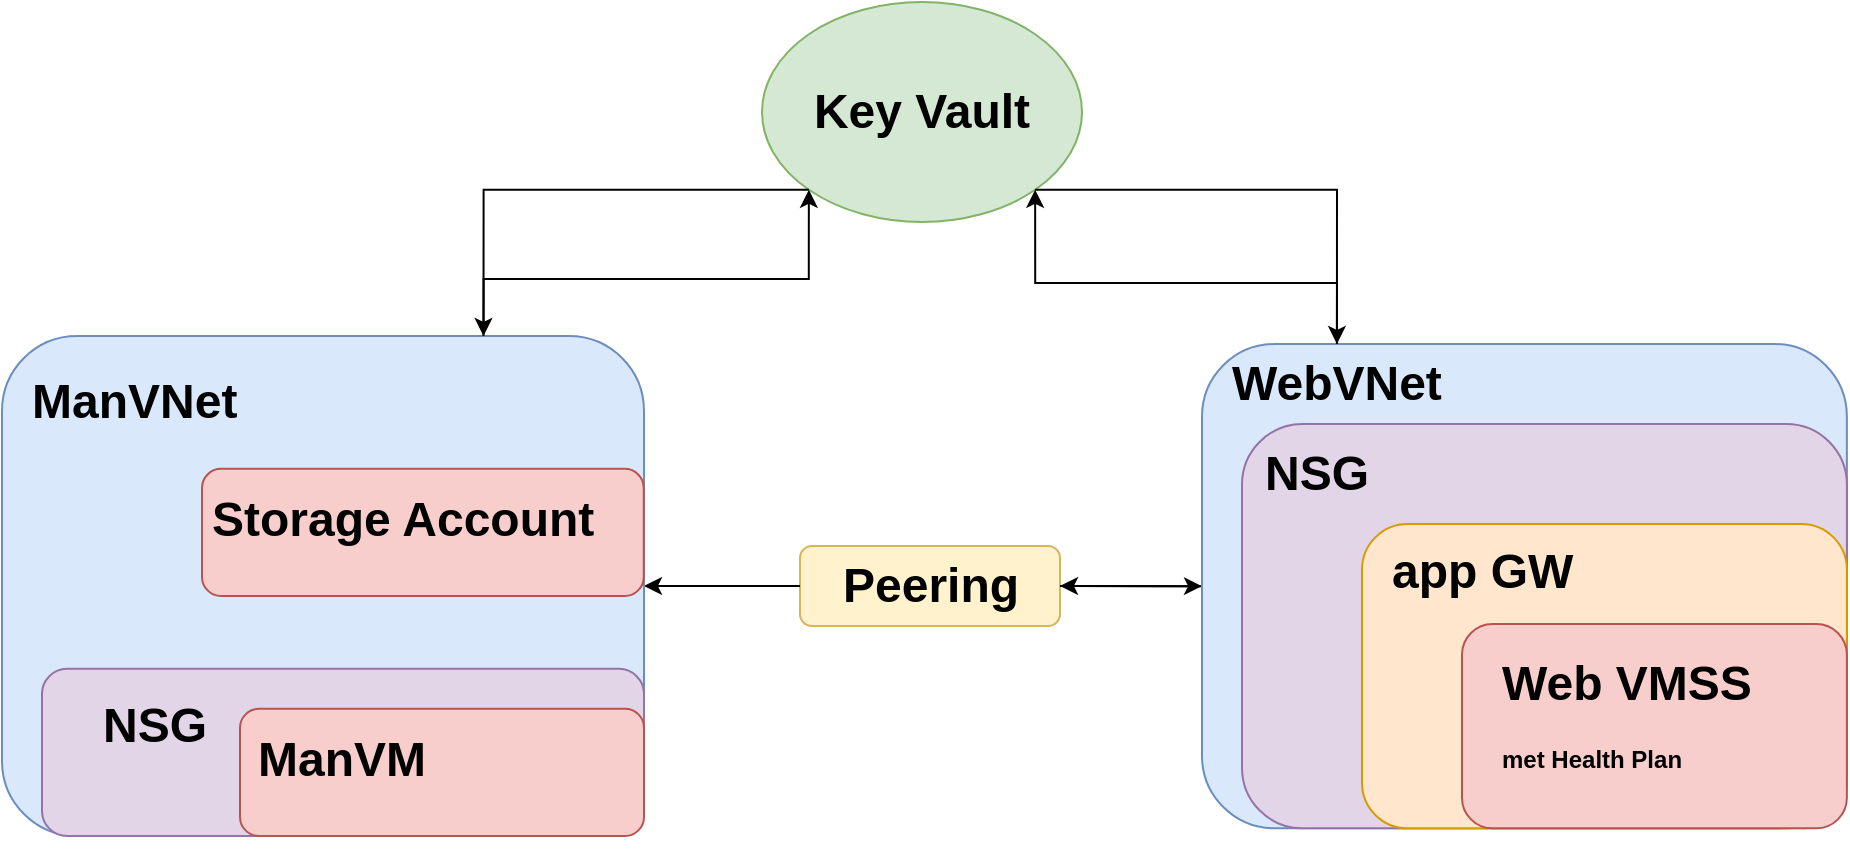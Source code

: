 <mxfile version="23.1.5" type="device">
  <diagram name="Page-1" id="GhjAY5SjDW7EBfkzCjkT">
    <mxGraphModel dx="2074" dy="1204" grid="1" gridSize="10" guides="1" tooltips="1" connect="1" arrows="1" fold="1" page="1" pageScale="1" pageWidth="827" pageHeight="1169" math="0" shadow="0">
      <root>
        <mxCell id="0" />
        <mxCell id="1" parent="0" />
        <mxCell id="GZIDr7UC_KgsGXIt8vkg-6" value="" style="group" parent="1" vertex="1" connectable="0">
          <mxGeometry x="399" y="382" width="130" height="40" as="geometry" />
        </mxCell>
        <mxCell id="GZIDr7UC_KgsGXIt8vkg-7" value="" style="rounded=1;whiteSpace=wrap;html=1;movable=1;resizable=1;rotatable=1;deletable=1;editable=1;locked=0;connectable=1;fillColor=#fff2cc;strokeColor=#d6b656;" parent="GZIDr7UC_KgsGXIt8vkg-6" vertex="1">
          <mxGeometry width="130.0" height="40" as="geometry" />
        </mxCell>
        <mxCell id="GZIDr7UC_KgsGXIt8vkg-8" value="&lt;h1&gt;Peering&lt;/h1&gt;" style="text;html=1;strokeColor=none;fillColor=none;spacing=5;spacingTop=-20;whiteSpace=wrap;overflow=hidden;rounded=0;movable=1;resizable=1;rotatable=1;deletable=1;editable=1;locked=0;connectable=1;align=center;" parent="GZIDr7UC_KgsGXIt8vkg-6" vertex="1">
          <mxGeometry x="15.6" width="98.8" height="40" as="geometry" />
        </mxCell>
        <mxCell id="GZIDr7UC_KgsGXIt8vkg-15" value="" style="group" parent="1" vertex="1" connectable="0">
          <mxGeometry x="380" y="110" width="160" height="110" as="geometry" />
        </mxCell>
        <mxCell id="GZIDr7UC_KgsGXIt8vkg-16" value="" style="ellipse;whiteSpace=wrap;html=1;fillColor=#d5e8d4;strokeColor=#82b366;" parent="GZIDr7UC_KgsGXIt8vkg-15" vertex="1">
          <mxGeometry width="160" height="110" as="geometry" />
        </mxCell>
        <mxCell id="GZIDr7UC_KgsGXIt8vkg-17" value="&lt;h1&gt;Key Vault&lt;/h1&gt;" style="text;html=1;strokeColor=none;fillColor=none;spacing=5;spacingTop=-20;whiteSpace=wrap;overflow=hidden;rounded=0;movable=1;resizable=1;rotatable=1;deletable=1;editable=1;locked=0;connectable=1;align=center;" parent="GZIDr7UC_KgsGXIt8vkg-15" vertex="1">
          <mxGeometry x="15" y="35" width="130" height="40" as="geometry" />
        </mxCell>
        <mxCell id="GZIDr7UC_KgsGXIt8vkg-89" style="edgeStyle=orthogonalEdgeStyle;rounded=0;orthogonalLoop=1;jettySize=auto;html=1;entryX=1;entryY=0.5;entryDx=0;entryDy=0;" parent="1" source="GZIDr7UC_KgsGXIt8vkg-70" target="GZIDr7UC_KgsGXIt8vkg-7" edge="1">
          <mxGeometry relative="1" as="geometry" />
        </mxCell>
        <mxCell id="GZIDr7UC_KgsGXIt8vkg-91" style="edgeStyle=orthogonalEdgeStyle;rounded=0;orthogonalLoop=1;jettySize=auto;html=1;exitX=1;exitY=0.5;exitDx=0;exitDy=0;entryX=0;entryY=0.5;entryDx=0;entryDy=0;" parent="1" source="GZIDr7UC_KgsGXIt8vkg-7" target="GZIDr7UC_KgsGXIt8vkg-70" edge="1">
          <mxGeometry relative="1" as="geometry" />
        </mxCell>
        <mxCell id="GZIDr7UC_KgsGXIt8vkg-107" style="edgeStyle=orthogonalEdgeStyle;rounded=0;orthogonalLoop=1;jettySize=auto;html=1;exitX=0;exitY=0.5;exitDx=0;exitDy=0;" parent="1" source="GZIDr7UC_KgsGXIt8vkg-7" target="GZIDr7UC_KgsGXIt8vkg-97" edge="1">
          <mxGeometry relative="1" as="geometry" />
        </mxCell>
        <mxCell id="GZIDr7UC_KgsGXIt8vkg-116" value="" style="group" parent="1" vertex="1" connectable="0">
          <mxGeometry x="20" y="407" width="304.871" height="124.997" as="geometry" />
        </mxCell>
        <mxCell id="GZIDr7UC_KgsGXIt8vkg-97" value="" style="rounded=1;whiteSpace=wrap;html=1;movable=1;resizable=1;rotatable=1;deletable=1;editable=1;locked=0;connectable=1;fillColor=#dae8fc;strokeColor=#6c8ebf;" parent="GZIDr7UC_KgsGXIt8vkg-116" vertex="1">
          <mxGeometry x="-20" y="-130" width="321" height="250" as="geometry" />
        </mxCell>
        <mxCell id="GZIDr7UC_KgsGXIt8vkg-99" value="" style="rounded=1;whiteSpace=wrap;html=1;movable=1;resizable=1;rotatable=1;deletable=1;editable=1;locked=0;connectable=1;fillColor=#e1d5e7;strokeColor=#9673a6;container=0;" parent="GZIDr7UC_KgsGXIt8vkg-116" vertex="1">
          <mxGeometry y="36.417" width="301" height="83.583" as="geometry" />
        </mxCell>
        <mxCell id="GZIDr7UC_KgsGXIt8vkg-100" value="&lt;h1&gt;NSG&lt;/h1&gt;" style="text;html=1;strokeColor=none;fillColor=none;spacing=5;spacingTop=-20;whiteSpace=wrap;overflow=hidden;rounded=0;movable=1;resizable=1;rotatable=1;deletable=1;editable=1;locked=0;connectable=1;align=center;container=0;" parent="GZIDr7UC_KgsGXIt8vkg-116" vertex="1">
          <mxGeometry x="19.356" y="44.997" width="74.702" height="80" as="geometry" />
        </mxCell>
        <mxCell id="GZIDr7UC_KgsGXIt8vkg-101" value="" style="rounded=1;whiteSpace=wrap;html=1;movable=1;resizable=1;rotatable=1;deletable=1;editable=1;locked=0;connectable=1;fillColor=#f8cecc;strokeColor=#b85450;container=0;" parent="GZIDr7UC_KgsGXIt8vkg-116" vertex="1">
          <mxGeometry x="99.001" y="56.417" width="202" height="63.58" as="geometry" />
        </mxCell>
        <mxCell id="GZIDr7UC_KgsGXIt8vkg-102" value="&lt;h1&gt;&lt;span style=&quot;background-color: initial;&quot;&gt;ManVM&lt;/span&gt;&lt;br&gt;&lt;/h1&gt;" style="text;html=1;strokeColor=none;fillColor=none;spacing=5;spacingTop=-20;whiteSpace=wrap;overflow=hidden;rounded=0;movable=1;resizable=1;rotatable=1;deletable=1;editable=1;locked=0;connectable=1;" parent="GZIDr7UC_KgsGXIt8vkg-116" vertex="1">
          <mxGeometry x="102.87" y="62.334" width="161.454" height="31.429" as="geometry" />
        </mxCell>
        <mxCell id="frk1gMeg7dJKH6Ik6YBH-10" value="" style="rounded=1;whiteSpace=wrap;html=1;movable=1;resizable=1;rotatable=1;deletable=1;editable=1;locked=0;connectable=1;fillColor=#f8cecc;strokeColor=#b85450;container=0;" parent="GZIDr7UC_KgsGXIt8vkg-116" vertex="1">
          <mxGeometry x="80" y="-63.58" width="220.87" height="63.58" as="geometry" />
        </mxCell>
        <mxCell id="frk1gMeg7dJKH6Ik6YBH-11" value="&lt;h1&gt;&lt;span style=&quot;background-color: initial;&quot;&gt;Storage Account&lt;/span&gt;&lt;br&gt;&lt;/h1&gt;" style="text;html=1;strokeColor=none;fillColor=none;spacing=5;spacingTop=-20;whiteSpace=wrap;overflow=hidden;rounded=0;movable=1;resizable=1;rotatable=1;deletable=1;editable=1;locked=0;connectable=1;" parent="GZIDr7UC_KgsGXIt8vkg-116" vertex="1">
          <mxGeometry x="80" y="-57.67" width="220" height="47.67" as="geometry" />
        </mxCell>
        <mxCell id="GZIDr7UC_KgsGXIt8vkg-117" value="" style="group" parent="1" vertex="1" connectable="0">
          <mxGeometry x="620" y="281" width="302.44" height="252.25" as="geometry" />
        </mxCell>
        <mxCell id="GZIDr7UC_KgsGXIt8vkg-70" value="" style="rounded=1;whiteSpace=wrap;html=1;movable=1;resizable=1;rotatable=1;deletable=1;editable=1;locked=0;connectable=1;fillColor=#dae8fc;strokeColor=#6c8ebf;" parent="GZIDr7UC_KgsGXIt8vkg-117" vertex="1">
          <mxGeometry x="-20.0" width="322.439" height="242.166" as="geometry" />
        </mxCell>
        <mxCell id="GZIDr7UC_KgsGXIt8vkg-71" value="&lt;h1&gt;&lt;span style=&quot;background-color: initial;&quot;&gt;WebVNet&lt;/span&gt;&lt;br&gt;&lt;/h1&gt;" style="text;html=1;strokeColor=none;fillColor=none;spacing=5;spacingTop=-20;whiteSpace=wrap;overflow=hidden;rounded=0;movable=1;resizable=1;rotatable=1;deletable=1;editable=1;locked=0;connectable=1;" parent="GZIDr7UC_KgsGXIt8vkg-117" vertex="1">
          <mxGeometry x="-10.0" y="3.226e-14" width="229.849" height="180.131" as="geometry" />
        </mxCell>
        <mxCell id="GZIDr7UC_KgsGXIt8vkg-72" value="" style="rounded=1;whiteSpace=wrap;html=1;movable=1;resizable=1;rotatable=1;deletable=1;editable=1;locked=0;connectable=1;fillColor=#e1d5e7;strokeColor=#9673a6;container=0;" parent="GZIDr7UC_KgsGXIt8vkg-117" vertex="1">
          <mxGeometry y="40" width="302.44" height="202.17" as="geometry" />
        </mxCell>
        <mxCell id="GZIDr7UC_KgsGXIt8vkg-73" value="&lt;h1&gt;NSG&lt;/h1&gt;" style="text;html=1;strokeColor=none;fillColor=none;spacing=5;spacingTop=-20;whiteSpace=wrap;overflow=hidden;rounded=0;movable=1;resizable=1;rotatable=1;deletable=1;editable=1;locked=0;connectable=1;align=center;container=0;" parent="GZIDr7UC_KgsGXIt8vkg-117" vertex="1">
          <mxGeometry x="-0.004" y="45.406" width="74.702" height="161.444" as="geometry" />
        </mxCell>
        <mxCell id="frk1gMeg7dJKH6Ik6YBH-8" value="" style="rounded=1;whiteSpace=wrap;html=1;movable=1;resizable=1;rotatable=1;deletable=1;editable=1;locked=0;connectable=1;fillColor=#ffe6cc;strokeColor=#d79b00;container=0;" parent="GZIDr7UC_KgsGXIt8vkg-117" vertex="1">
          <mxGeometry x="60" y="90" width="242.44" height="152.17" as="geometry" />
        </mxCell>
        <mxCell id="frk1gMeg7dJKH6Ik6YBH-9" value="&lt;h1&gt;&lt;span style=&quot;background-color: initial;&quot;&gt;app GW&lt;/span&gt;&lt;br&gt;&lt;/h1&gt;" style="text;html=1;strokeColor=none;fillColor=none;spacing=5;spacingTop=-20;whiteSpace=wrap;overflow=hidden;rounded=0;movable=1;resizable=1;rotatable=1;deletable=1;editable=1;locked=0;connectable=1;" parent="GZIDr7UC_KgsGXIt8vkg-117" vertex="1">
          <mxGeometry x="70.49" y="94.413" width="161.454" height="63.425" as="geometry" />
        </mxCell>
        <mxCell id="GZIDr7UC_KgsGXIt8vkg-74" value="" style="rounded=1;whiteSpace=wrap;html=1;movable=1;resizable=1;rotatable=1;deletable=1;editable=1;locked=0;connectable=1;fillColor=#f8cecc;strokeColor=#b85450;container=0;" parent="GZIDr7UC_KgsGXIt8vkg-117" vertex="1">
          <mxGeometry x="110" y="140" width="192.44" height="102.17" as="geometry" />
        </mxCell>
        <mxCell id="GZIDr7UC_KgsGXIt8vkg-75" value="&lt;h1&gt;&lt;span style=&quot;background-color: initial;&quot;&gt;Web VMSS&lt;/span&gt;&lt;br&gt;&lt;/h1&gt;&lt;div&gt;&lt;b&gt;met Health Plan&lt;/b&gt;&lt;br&gt;&lt;/div&gt;" style="text;html=1;strokeColor=none;fillColor=none;spacing=5;spacingTop=-20;whiteSpace=wrap;overflow=hidden;rounded=0;movable=1;resizable=1;rotatable=1;deletable=1;editable=1;locked=0;connectable=1;" parent="GZIDr7UC_KgsGXIt8vkg-117" vertex="1">
          <mxGeometry x="125.49" y="150" width="161.45" height="82.43" as="geometry" />
        </mxCell>
        <mxCell id="GZIDr7UC_KgsGXIt8vkg-98" value="&lt;h1&gt;&lt;span style=&quot;background-color: initial;&quot;&gt;ManVNet&lt;/span&gt;&lt;br&gt;&lt;/h1&gt;" style="text;html=1;strokeColor=none;fillColor=none;spacing=5;spacingTop=-20;whiteSpace=wrap;overflow=hidden;rounded=0;movable=1;resizable=1;rotatable=1;deletable=1;editable=1;locked=0;connectable=1;" parent="1" vertex="1">
          <mxGeometry x="10" y="290" width="229.85" height="60" as="geometry" />
        </mxCell>
        <mxCell id="frk1gMeg7dJKH6Ik6YBH-3" style="edgeStyle=orthogonalEdgeStyle;rounded=0;orthogonalLoop=1;jettySize=auto;html=1;exitX=0;exitY=1;exitDx=0;exitDy=0;entryX=0.75;entryY=0;entryDx=0;entryDy=0;" parent="1" source="GZIDr7UC_KgsGXIt8vkg-16" target="GZIDr7UC_KgsGXIt8vkg-97" edge="1">
          <mxGeometry relative="1" as="geometry" />
        </mxCell>
        <mxCell id="frk1gMeg7dJKH6Ik6YBH-4" style="edgeStyle=orthogonalEdgeStyle;rounded=0;orthogonalLoop=1;jettySize=auto;html=1;exitX=0.75;exitY=0;exitDx=0;exitDy=0;entryX=0;entryY=1;entryDx=0;entryDy=0;" parent="1" source="GZIDr7UC_KgsGXIt8vkg-97" target="GZIDr7UC_KgsGXIt8vkg-16" edge="1">
          <mxGeometry relative="1" as="geometry" />
        </mxCell>
        <mxCell id="frk1gMeg7dJKH6Ik6YBH-5" style="edgeStyle=orthogonalEdgeStyle;rounded=0;orthogonalLoop=1;jettySize=auto;html=1;exitX=1;exitY=1;exitDx=0;exitDy=0;entryX=0.25;entryY=0;entryDx=0;entryDy=0;" parent="1" source="GZIDr7UC_KgsGXIt8vkg-16" target="GZIDr7UC_KgsGXIt8vkg-71" edge="1">
          <mxGeometry relative="1" as="geometry" />
        </mxCell>
        <mxCell id="frk1gMeg7dJKH6Ik6YBH-6" style="edgeStyle=orthogonalEdgeStyle;rounded=0;orthogonalLoop=1;jettySize=auto;html=1;exitX=0.25;exitY=0;exitDx=0;exitDy=0;entryX=1;entryY=1;entryDx=0;entryDy=0;" parent="1" source="GZIDr7UC_KgsGXIt8vkg-71" target="GZIDr7UC_KgsGXIt8vkg-16" edge="1">
          <mxGeometry relative="1" as="geometry" />
        </mxCell>
      </root>
    </mxGraphModel>
  </diagram>
</mxfile>
